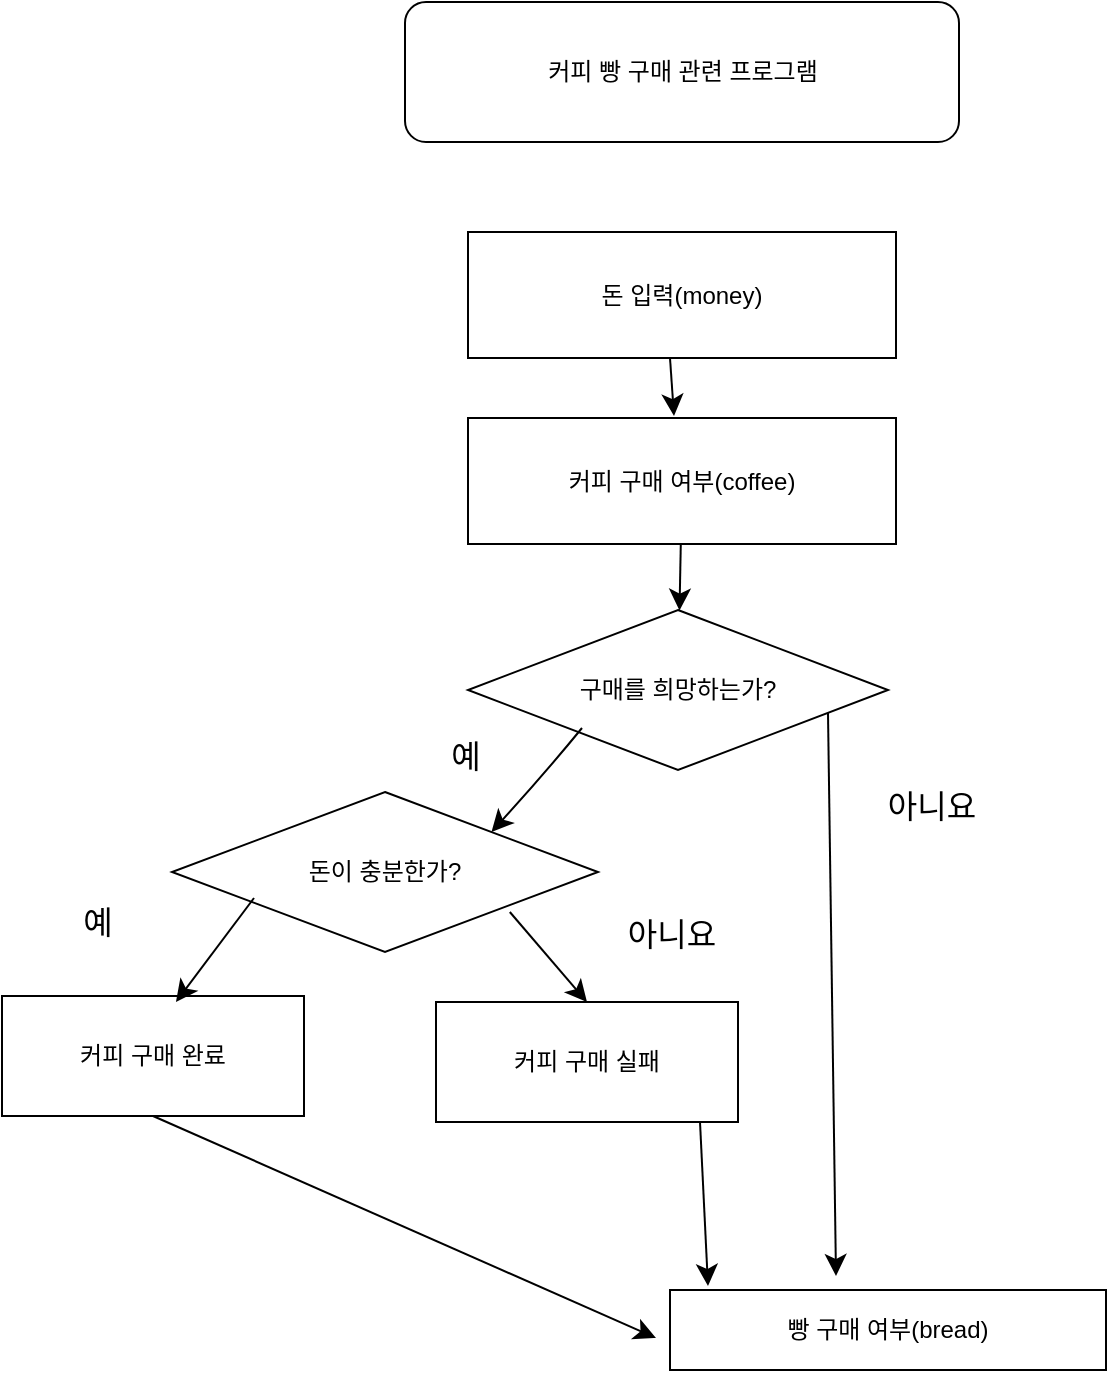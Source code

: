 <mxfile version="24.2.2" type="device">
  <diagram name="페이지-1" id="w-M6KpDqijgZ_kan20Fg">
    <mxGraphModel dx="1786" dy="1201" grid="0" gridSize="10" guides="1" tooltips="1" connect="1" arrows="1" fold="1" page="0" pageScale="1" pageWidth="827" pageHeight="1169" math="0" shadow="0">
      <root>
        <mxCell id="0" />
        <mxCell id="1" parent="0" />
        <mxCell id="CzPTGnXcsFvgWBa5X-qv-2" value="돈 입력(money)" style="rounded=0;whiteSpace=wrap;html=1;" vertex="1" parent="1">
          <mxGeometry x="80" y="16" width="214" height="63" as="geometry" />
        </mxCell>
        <mxCell id="CzPTGnXcsFvgWBa5X-qv-16" value="" style="edgeStyle=none;curved=1;rounded=0;orthogonalLoop=1;jettySize=auto;html=1;fontSize=12;startSize=8;endSize=8;" edge="1" parent="1" source="CzPTGnXcsFvgWBa5X-qv-3" target="CzPTGnXcsFvgWBa5X-qv-7">
          <mxGeometry relative="1" as="geometry" />
        </mxCell>
        <mxCell id="CzPTGnXcsFvgWBa5X-qv-3" value="커피 구매 여부(coffee)" style="rounded=0;whiteSpace=wrap;html=1;" vertex="1" parent="1">
          <mxGeometry x="80" y="109" width="214" height="63" as="geometry" />
        </mxCell>
        <mxCell id="CzPTGnXcsFvgWBa5X-qv-4" value="커피 빵 구매 관련 프로그램" style="rounded=1;whiteSpace=wrap;html=1;" vertex="1" parent="1">
          <mxGeometry x="48.5" y="-99" width="277" height="70" as="geometry" />
        </mxCell>
        <mxCell id="CzPTGnXcsFvgWBa5X-qv-7" value="구매를 희망하는가?" style="rhombus;whiteSpace=wrap;html=1;" vertex="1" parent="1">
          <mxGeometry x="80" y="205" width="210" height="80" as="geometry" />
        </mxCell>
        <mxCell id="CzPTGnXcsFvgWBa5X-qv-32" style="edgeStyle=none;curved=1;rounded=0;orthogonalLoop=1;jettySize=auto;html=1;exitX=0.5;exitY=1;exitDx=0;exitDy=0;fontSize=12;startSize=8;endSize=8;" edge="1" parent="1" source="CzPTGnXcsFvgWBa5X-qv-8">
          <mxGeometry relative="1" as="geometry">
            <mxPoint x="174" y="569" as="targetPoint" />
          </mxGeometry>
        </mxCell>
        <mxCell id="CzPTGnXcsFvgWBa5X-qv-8" value="커피 구매 완료" style="rounded=0;whiteSpace=wrap;html=1;" vertex="1" parent="1">
          <mxGeometry x="-153" y="398" width="151" height="60" as="geometry" />
        </mxCell>
        <mxCell id="CzPTGnXcsFvgWBa5X-qv-9" value="빵 구매 여부(bread)" style="rounded=0;whiteSpace=wrap;html=1;" vertex="1" parent="1">
          <mxGeometry x="181" y="545" width="218" height="40" as="geometry" />
        </mxCell>
        <mxCell id="CzPTGnXcsFvgWBa5X-qv-10" value="돈이 충분한가?" style="rhombus;whiteSpace=wrap;html=1;" vertex="1" parent="1">
          <mxGeometry x="-68" y="296" width="213" height="80" as="geometry" />
        </mxCell>
        <mxCell id="CzPTGnXcsFvgWBa5X-qv-11" value="" style="endArrow=classic;html=1;rounded=0;fontSize=12;startSize=8;endSize=8;curved=1;entryX=0.576;entryY=0.05;entryDx=0;entryDy=0;entryPerimeter=0;" edge="1" parent="1" target="CzPTGnXcsFvgWBa5X-qv-8">
          <mxGeometry width="50" height="50" relative="1" as="geometry">
            <mxPoint x="-27" y="349" as="sourcePoint" />
            <mxPoint x="-64" y="424" as="targetPoint" />
          </mxGeometry>
        </mxCell>
        <mxCell id="CzPTGnXcsFvgWBa5X-qv-18" value="커피 구매 실패" style="rounded=0;whiteSpace=wrap;html=1;" vertex="1" parent="1">
          <mxGeometry x="64" y="401" width="151" height="60" as="geometry" />
        </mxCell>
        <mxCell id="CzPTGnXcsFvgWBa5X-qv-19" value="" style="endArrow=classic;html=1;rounded=0;fontSize=12;startSize=8;endSize=8;curved=1;" edge="1" parent="1">
          <mxGeometry width="50" height="50" relative="1" as="geometry">
            <mxPoint x="260" y="256.5" as="sourcePoint" />
            <mxPoint x="264" y="538" as="targetPoint" />
          </mxGeometry>
        </mxCell>
        <mxCell id="CzPTGnXcsFvgWBa5X-qv-20" value="아니요" style="text;strokeColor=none;fillColor=none;html=1;align=center;verticalAlign=middle;whiteSpace=wrap;rounded=0;fontSize=16;" vertex="1" parent="1">
          <mxGeometry x="282" y="288" width="60" height="30" as="geometry" />
        </mxCell>
        <mxCell id="CzPTGnXcsFvgWBa5X-qv-21" value="아니요" style="text;strokeColor=none;fillColor=none;html=1;align=center;verticalAlign=middle;whiteSpace=wrap;rounded=0;fontSize=16;" vertex="1" parent="1">
          <mxGeometry x="152" y="352" width="60" height="30" as="geometry" />
        </mxCell>
        <mxCell id="CzPTGnXcsFvgWBa5X-qv-22" value="" style="endArrow=classic;html=1;rounded=0;fontSize=12;startSize=8;endSize=8;curved=1;exitX=0.793;exitY=0.75;exitDx=0;exitDy=0;exitPerimeter=0;entryX=0.5;entryY=0;entryDx=0;entryDy=0;" edge="1" parent="1" source="CzPTGnXcsFvgWBa5X-qv-10" target="CzPTGnXcsFvgWBa5X-qv-18">
          <mxGeometry width="50" height="50" relative="1" as="geometry">
            <mxPoint x="108" y="376" as="sourcePoint" />
            <mxPoint x="158" y="326" as="targetPoint" />
          </mxGeometry>
        </mxCell>
        <mxCell id="CzPTGnXcsFvgWBa5X-qv-23" value="예" style="text;strokeColor=none;fillColor=none;html=1;align=center;verticalAlign=middle;whiteSpace=wrap;rounded=0;fontSize=16;" vertex="1" parent="1">
          <mxGeometry x="-135" y="346" width="60" height="30" as="geometry" />
        </mxCell>
        <mxCell id="CzPTGnXcsFvgWBa5X-qv-28" value="" style="endArrow=classic;html=1;rounded=0;fontSize=12;startSize=8;endSize=8;curved=1;entryX=1;entryY=0;entryDx=0;entryDy=0;" edge="1" parent="1" target="CzPTGnXcsFvgWBa5X-qv-10">
          <mxGeometry width="50" height="50" relative="1" as="geometry">
            <mxPoint x="137" y="264" as="sourcePoint" />
            <mxPoint x="80" y="328" as="targetPoint" />
            <Array as="points">
              <mxPoint x="119" y="286" />
            </Array>
          </mxGeometry>
        </mxCell>
        <mxCell id="CzPTGnXcsFvgWBa5X-qv-31" value="" style="endArrow=classic;html=1;rounded=0;fontSize=12;startSize=8;endSize=8;curved=1;" edge="1" parent="1">
          <mxGeometry width="50" height="50" relative="1" as="geometry">
            <mxPoint x="196" y="461" as="sourcePoint" />
            <mxPoint x="200" y="543" as="targetPoint" />
          </mxGeometry>
        </mxCell>
        <mxCell id="CzPTGnXcsFvgWBa5X-qv-34" value="" style="edgeStyle=none;curved=1;rounded=0;orthogonalLoop=1;jettySize=auto;html=1;fontSize=12;startSize=8;endSize=8;" edge="1" parent="1">
          <mxGeometry relative="1" as="geometry">
            <mxPoint x="181" y="79" as="sourcePoint" />
            <mxPoint x="183" y="108" as="targetPoint" />
          </mxGeometry>
        </mxCell>
        <mxCell id="CzPTGnXcsFvgWBa5X-qv-35" value="예" style="text;strokeColor=none;fillColor=none;html=1;align=center;verticalAlign=middle;whiteSpace=wrap;rounded=0;fontSize=16;" vertex="1" parent="1">
          <mxGeometry x="48.5" y="263" width="60" height="30" as="geometry" />
        </mxCell>
      </root>
    </mxGraphModel>
  </diagram>
</mxfile>

